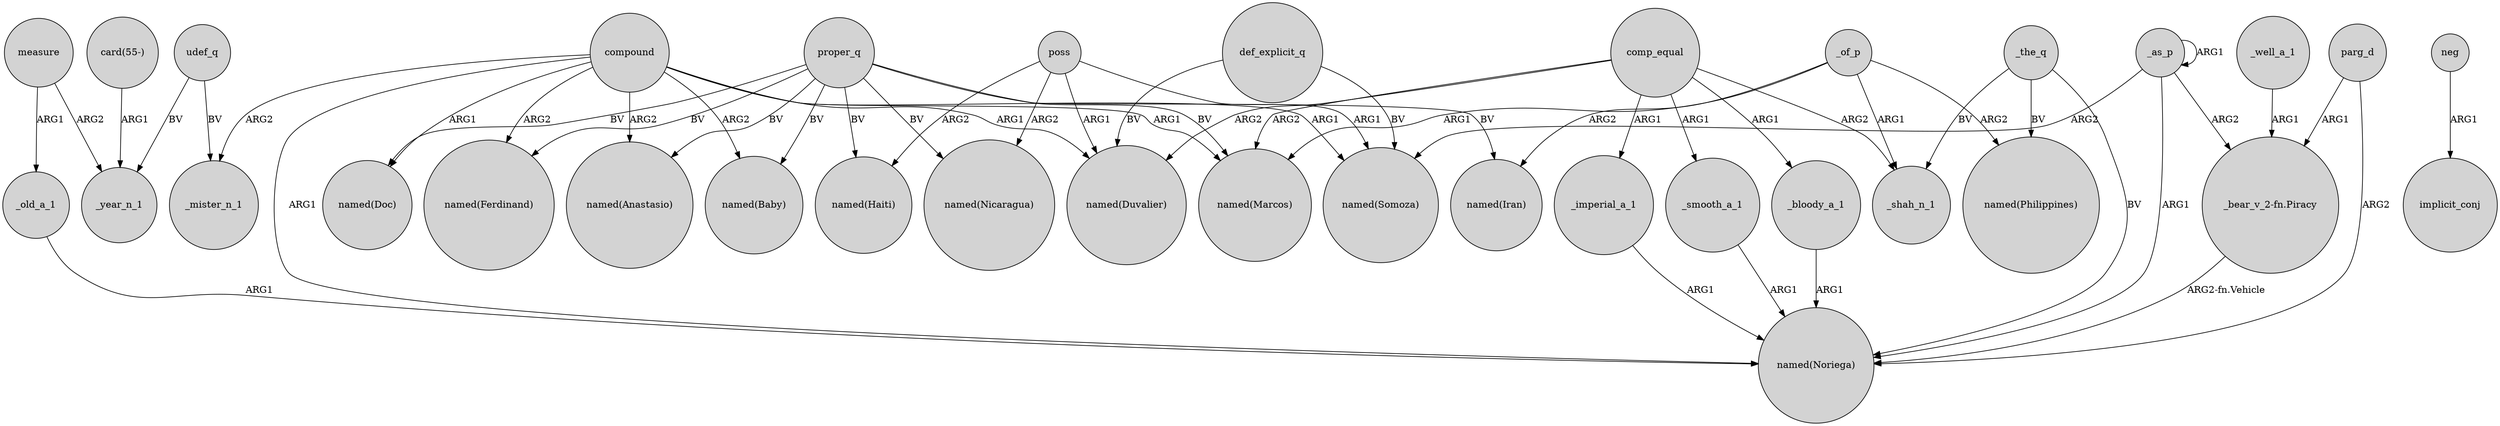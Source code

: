 digraph {
	node [shape=circle style=filled]
	def_explicit_q -> "named(Duvalier)" [label=BV]
	compound -> "named(Noriega)" [label=ARG1]
	proper_q -> "named(Iran)" [label=BV]
	proper_q -> "named(Ferdinand)" [label=BV]
	compound -> _mister_n_1 [label=ARG2]
	_old_a_1 -> "named(Noriega)" [label=ARG1]
	_of_p -> "named(Philippines)" [label=ARG2]
	poss -> "named(Duvalier)" [label=ARG1]
	proper_q -> "named(Nicaragua)" [label=BV]
	proper_q -> "named(Haiti)" [label=BV]
	proper_q -> "named(Doc)" [label=BV]
	comp_equal -> _imperial_a_1 [label=ARG1]
	_bloody_a_1 -> "named(Noriega)" [label=ARG1]
	_as_p -> "named(Somoza)" [label=ARG2]
	poss -> "named(Nicaragua)" [label=ARG2]
	comp_equal -> "named(Duvalier)" [label=ARG2]
	_smooth_a_1 -> "named(Noriega)" [label=ARG1]
	_of_p -> "named(Iran)" [label=ARG2]
	"_bear_v_2-fn.Piracy" -> "named(Noriega)" [label="ARG2-fn.Vehicle"]
	poss -> "named(Somoza)" [label=ARG1]
	udef_q -> _mister_n_1 [label=BV]
	measure -> _old_a_1 [label=ARG1]
	compound -> "named(Anastasio)" [label=ARG2]
	comp_equal -> _bloody_a_1 [label=ARG1]
	comp_equal -> _shah_n_1 [label=ARG2]
	_well_a_1 -> "_bear_v_2-fn.Piracy" [label=ARG1]
	"card(55-)" -> _year_n_1 [label=ARG1]
	compound -> "named(Somoza)" [label=ARG1]
	_as_p -> _as_p [label=ARG1]
	neg -> implicit_conj [label=ARG1]
	_the_q -> "named(Noriega)" [label=BV]
	proper_q -> "named(Baby)" [label=BV]
	measure -> _year_n_1 [label=ARG2]
	poss -> "named(Haiti)" [label=ARG2]
	compound -> "named(Duvalier)" [label=ARG1]
	proper_q -> "named(Anastasio)" [label=BV]
	_as_p -> "_bear_v_2-fn.Piracy" [label=ARG2]
	_of_p -> "named(Marcos)" [label=ARG1]
	_the_q -> _shah_n_1 [label=BV]
	parg_d -> "_bear_v_2-fn.Piracy" [label=ARG1]
	_as_p -> "named(Noriega)" [label=ARG1]
	compound -> "named(Baby)" [label=ARG2]
	proper_q -> "named(Marcos)" [label=BV]
	compound -> "named(Marcos)" [label=ARG1]
	def_explicit_q -> "named(Somoza)" [label=BV]
	_the_q -> "named(Philippines)" [label=BV]
	parg_d -> "named(Noriega)" [label=ARG2]
	comp_equal -> _smooth_a_1 [label=ARG1]
	compound -> "named(Ferdinand)" [label=ARG2]
	udef_q -> _year_n_1 [label=BV]
	compound -> "named(Doc)" [label=ARG1]
	_imperial_a_1 -> "named(Noriega)" [label=ARG1]
	_of_p -> _shah_n_1 [label=ARG1]
	comp_equal -> "named(Marcos)" [label=ARG2]
}
